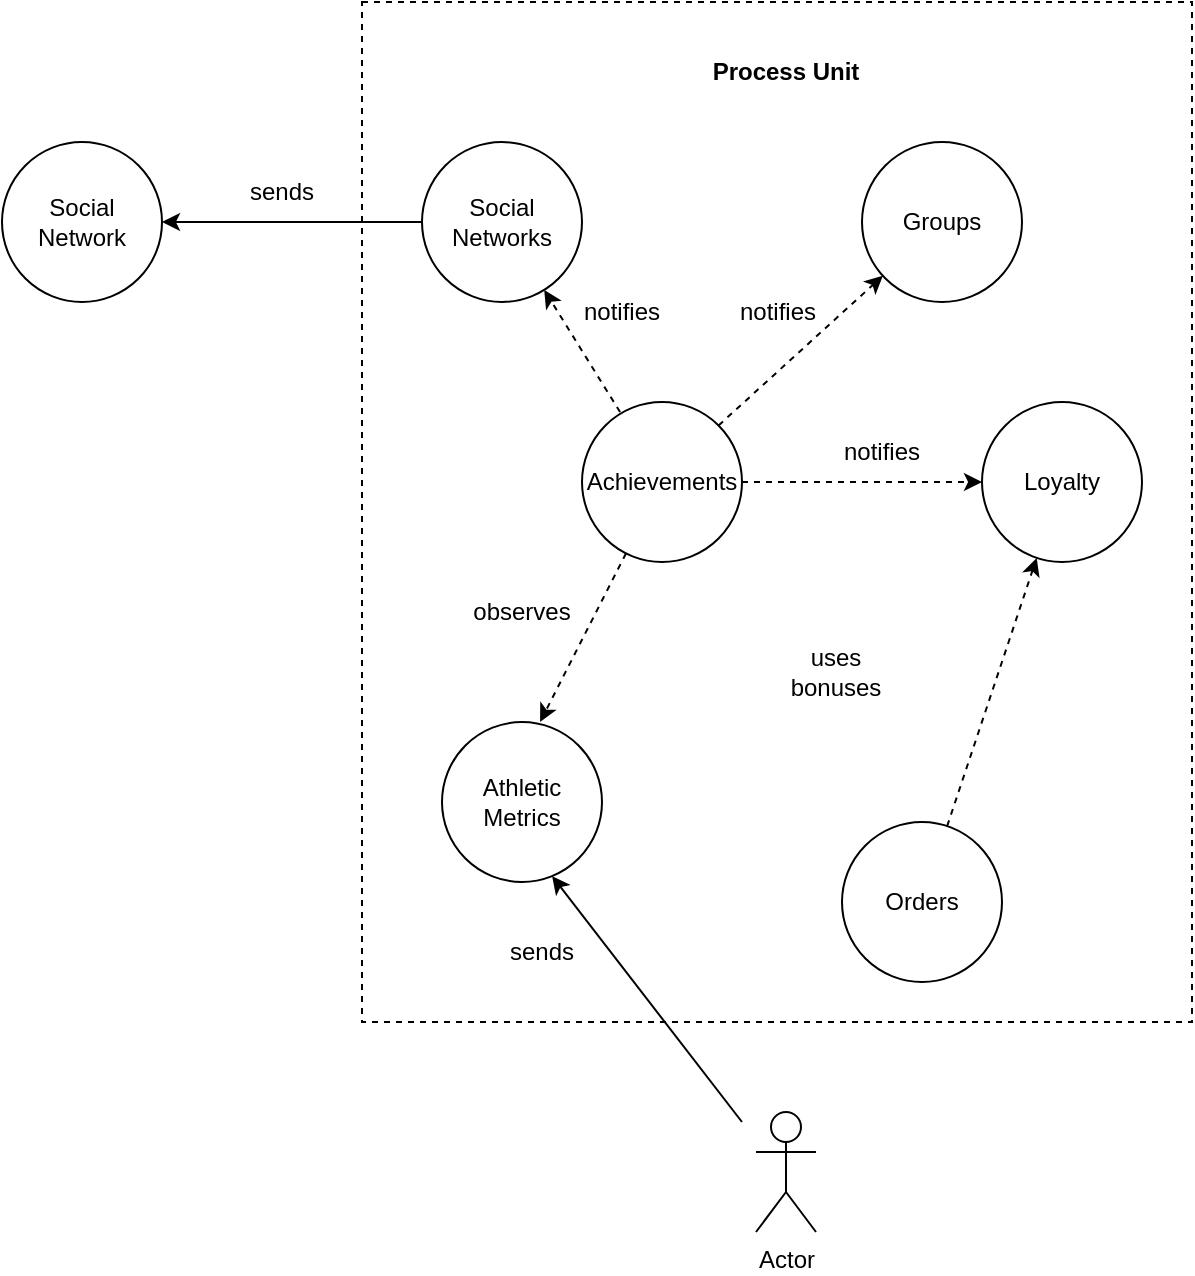 <mxfile>
    <diagram id="DkJvbY0jJ2wJZ1MPecMc" name="Page-1">
        <mxGraphModel dx="922" dy="628" grid="1" gridSize="10" guides="1" tooltips="1" connect="1" arrows="1" fold="1" page="1" pageScale="1" pageWidth="1600" pageHeight="1200" math="0" shadow="0">
            <root>
                <mxCell id="0"/>
                <mxCell id="1" parent="0"/>
                <mxCell id="2" value="" style="html=1;dashed=1;" vertex="1" parent="1">
                    <mxGeometry x="250" y="80" width="415" height="510" as="geometry"/>
                </mxCell>
                <mxCell id="3" value="&lt;b&gt;Process Unit&lt;/b&gt;" style="text;html=1;strokeColor=none;fillColor=none;align=center;verticalAlign=middle;whiteSpace=wrap;rounded=0;" vertex="1" parent="1">
                    <mxGeometry x="407" y="100" width="110" height="30" as="geometry"/>
                </mxCell>
                <mxCell id="4" value="Actor" style="shape=umlActor;verticalLabelPosition=bottom;verticalAlign=top;html=1;" vertex="1" parent="1">
                    <mxGeometry x="447" y="635" width="30" height="60" as="geometry"/>
                </mxCell>
                <mxCell id="6" value="" style="endArrow=classic;html=1;rounded=0;entryX=0.688;entryY=0.963;entryDx=0;entryDy=0;entryPerimeter=0;" edge="1" parent="1" target="10">
                    <mxGeometry width="50" height="50" relative="1" as="geometry">
                        <mxPoint x="440" y="640" as="sourcePoint"/>
                        <mxPoint x="507" y="260" as="targetPoint"/>
                    </mxGeometry>
                </mxCell>
                <mxCell id="8" value="&lt;span style=&quot;&quot;&gt;Orders&lt;/span&gt;" style="ellipse;whiteSpace=wrap;html=1;aspect=fixed;" vertex="1" parent="1">
                    <mxGeometry x="490" y="490" width="80" height="80" as="geometry"/>
                </mxCell>
                <mxCell id="10" value="Athletic&lt;br style=&quot;border-color: var(--border-color);&quot;&gt;Metrics" style="ellipse;whiteSpace=wrap;html=1;aspect=fixed;" vertex="1" parent="1">
                    <mxGeometry x="290" y="440" width="80" height="80" as="geometry"/>
                </mxCell>
                <mxCell id="11" value="sends" style="text;html=1;strokeColor=none;fillColor=none;align=center;verticalAlign=middle;whiteSpace=wrap;rounded=0;dashed=1;" vertex="1" parent="1">
                    <mxGeometry x="310" y="540" width="60" height="30" as="geometry"/>
                </mxCell>
                <mxCell id="12" value="&lt;span style=&quot;&quot;&gt;Achievements&lt;/span&gt;" style="ellipse;whiteSpace=wrap;html=1;aspect=fixed;" vertex="1" parent="1">
                    <mxGeometry x="360" y="280" width="80" height="80" as="geometry"/>
                </mxCell>
                <mxCell id="13" value="observes" style="text;html=1;strokeColor=none;fillColor=none;align=center;verticalAlign=middle;whiteSpace=wrap;rounded=0;dashed=1;" vertex="1" parent="1">
                    <mxGeometry x="300" y="370" width="60" height="30" as="geometry"/>
                </mxCell>
                <mxCell id="14" value="" style="endArrow=classic;html=1;rounded=0;dashed=1;entryX=0.613;entryY=0;entryDx=0;entryDy=0;entryPerimeter=0;" edge="1" parent="1" source="12" target="10">
                    <mxGeometry width="50" height="50" relative="1" as="geometry">
                        <mxPoint x="360" y="270" as="sourcePoint"/>
                        <mxPoint x="113.4" y="229.997" as="targetPoint"/>
                    </mxGeometry>
                </mxCell>
                <mxCell id="15" value="" style="endArrow=classic;html=1;rounded=0;dashed=1;entryX=0;entryY=0.5;entryDx=0;entryDy=0;" edge="1" parent="1" target="19">
                    <mxGeometry width="50" height="50" relative="1" as="geometry">
                        <mxPoint x="440" y="320" as="sourcePoint"/>
                        <mxPoint x="123.4" y="239.997" as="targetPoint"/>
                    </mxGeometry>
                </mxCell>
                <mxCell id="19" value="Loyalty" style="ellipse;whiteSpace=wrap;html=1;aspect=fixed;" vertex="1" parent="1">
                    <mxGeometry x="560" y="280" width="80" height="80" as="geometry"/>
                </mxCell>
                <mxCell id="22" value="" style="endArrow=classic;html=1;rounded=0;dashed=1;" edge="1" parent="1" target="19" source="8">
                    <mxGeometry width="50" height="50" relative="1" as="geometry">
                        <mxPoint x="580" y="250" as="sourcePoint"/>
                        <mxPoint x="592.845" y="320.645" as="targetPoint"/>
                    </mxGeometry>
                </mxCell>
                <mxCell id="25" value="uses bonuses" style="text;html=1;strokeColor=none;fillColor=none;align=center;verticalAlign=middle;whiteSpace=wrap;rounded=0;dashed=1;" vertex="1" parent="1">
                    <mxGeometry x="457" y="400" width="60" height="30" as="geometry"/>
                </mxCell>
                <mxCell id="26" value="notifies" style="text;html=1;strokeColor=none;fillColor=none;align=center;verticalAlign=middle;whiteSpace=wrap;rounded=0;dashed=1;" vertex="1" parent="1">
                    <mxGeometry x="480" y="290" width="60" height="30" as="geometry"/>
                </mxCell>
                <mxCell id="28" value="&lt;span style=&quot;&quot;&gt;Groups&lt;/span&gt;" style="ellipse;whiteSpace=wrap;html=1;aspect=fixed;" vertex="1" parent="1">
                    <mxGeometry x="500" y="150" width="80" height="80" as="geometry"/>
                </mxCell>
                <mxCell id="29" value="&lt;span style=&quot;&quot;&gt;Social Networks&lt;/span&gt;" style="ellipse;whiteSpace=wrap;html=1;aspect=fixed;" vertex="1" parent="1">
                    <mxGeometry x="280" y="150" width="80" height="80" as="geometry"/>
                </mxCell>
                <mxCell id="30" value="&lt;span style=&quot;&quot;&gt;Social Network&lt;/span&gt;" style="ellipse;whiteSpace=wrap;html=1;aspect=fixed;" vertex="1" parent="1">
                    <mxGeometry x="70" y="150" width="80" height="80" as="geometry"/>
                </mxCell>
                <mxCell id="31" value="" style="endArrow=classic;html=1;rounded=0;dashed=1;exitX=1;exitY=0;exitDx=0;exitDy=0;" edge="1" parent="1" source="12" target="28">
                    <mxGeometry width="50" height="50" relative="1" as="geometry">
                        <mxPoint x="450" y="330" as="sourcePoint"/>
                        <mxPoint x="570" y="330" as="targetPoint"/>
                    </mxGeometry>
                </mxCell>
                <mxCell id="32" value="" style="endArrow=classic;html=1;rounded=0;dashed=1;exitX=0.238;exitY=0.063;exitDx=0;exitDy=0;exitPerimeter=0;" edge="1" parent="1" source="12" target="29">
                    <mxGeometry width="50" height="50" relative="1" as="geometry">
                        <mxPoint x="438.284" y="301.716" as="sourcePoint"/>
                        <mxPoint x="520.414" y="226.92" as="targetPoint"/>
                    </mxGeometry>
                </mxCell>
                <mxCell id="33" value="notifies" style="text;html=1;strokeColor=none;fillColor=none;align=center;verticalAlign=middle;whiteSpace=wrap;rounded=0;dashed=1;" vertex="1" parent="1">
                    <mxGeometry x="427.5" y="220" width="60" height="30" as="geometry"/>
                </mxCell>
                <mxCell id="34" value="notifies" style="text;html=1;strokeColor=none;fillColor=none;align=center;verticalAlign=middle;whiteSpace=wrap;rounded=0;dashed=1;" vertex="1" parent="1">
                    <mxGeometry x="350" y="220" width="60" height="30" as="geometry"/>
                </mxCell>
                <mxCell id="35" value="" style="endArrow=classic;html=1;rounded=0;exitX=0;exitY=0.5;exitDx=0;exitDy=0;" edge="1" parent="1" source="29" target="30">
                    <mxGeometry width="50" height="50" relative="1" as="geometry">
                        <mxPoint x="450" y="650" as="sourcePoint"/>
                        <mxPoint x="355.04" y="527.04" as="targetPoint"/>
                    </mxGeometry>
                </mxCell>
                <mxCell id="36" value="sends" style="text;html=1;strokeColor=none;fillColor=none;align=center;verticalAlign=middle;whiteSpace=wrap;rounded=0;dashed=1;" vertex="1" parent="1">
                    <mxGeometry x="180" y="160" width="60" height="30" as="geometry"/>
                </mxCell>
            </root>
        </mxGraphModel>
    </diagram>
</mxfile>